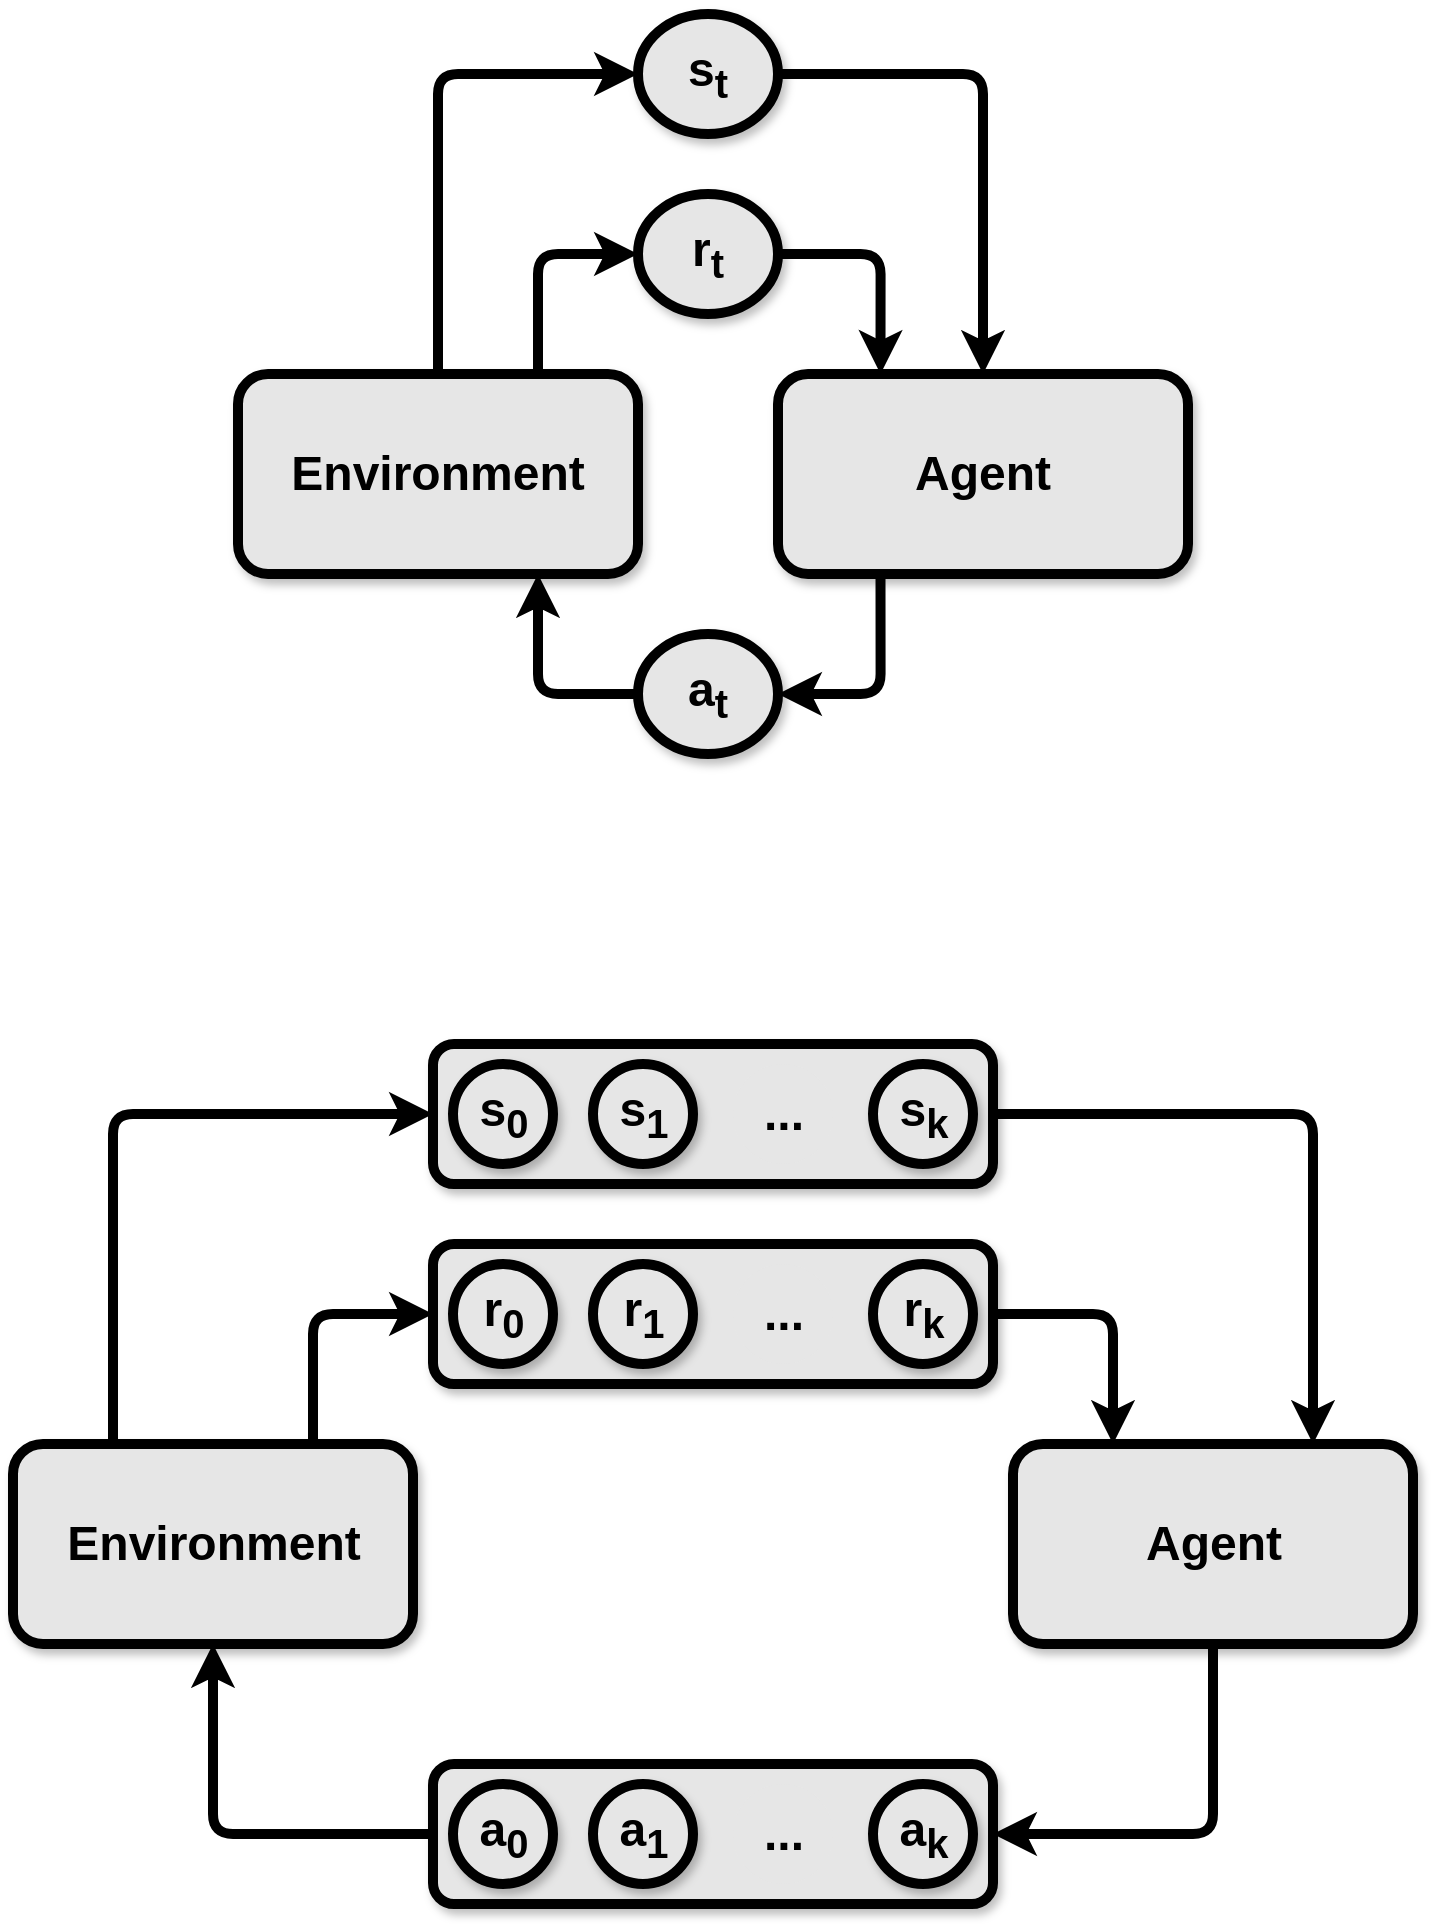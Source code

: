 <mxfile version="10.2.2" type="github"><diagram id="wANrTAUxRF6KFyHmNA2i" name="Page-1"><mxGraphModel dx="1227" dy="1156" grid="1" gridSize="10" guides="1" tooltips="1" connect="1" arrows="1" fold="1" page="1" pageScale="1" pageWidth="850" pageHeight="1100" background="#ffffff" math="0" shadow="0"><root><mxCell id="0"/><mxCell id="1" parent="0"/><mxCell id="23" style="edgeStyle=orthogonalEdgeStyle;rounded=1;html=1;exitX=0.75;exitY=0;entryX=0;entryY=0.5;endSize=6;jettySize=auto;orthogonalLoop=1;strokeWidth=5;" parent="1" source="7" target="18" edge="1"><mxGeometry relative="1" as="geometry"/></mxCell><mxCell id="24" style="edgeStyle=orthogonalEdgeStyle;rounded=1;html=1;exitX=0.5;exitY=0;entryX=0;entryY=0.5;endSize=6;jettySize=auto;orthogonalLoop=1;strokeWidth=5;" parent="1" source="7" target="15" edge="1"><mxGeometry relative="1" as="geometry"/></mxCell><mxCell id="7" value="&lt;h1&gt;Environment&lt;/h1&gt;" style="rounded=1;whiteSpace=wrap;html=1;shadow=1;strokeWidth=5;fillColor=#E6E6E6;" parent="1" vertex="1"><mxGeometry x="195" y="265" width="200" height="100" as="geometry"/></mxCell><mxCell id="20" style="edgeStyle=orthogonalEdgeStyle;rounded=1;html=1;exitX=0.25;exitY=1;entryX=1;entryY=0.5;endSize=6;jettySize=auto;orthogonalLoop=1;strokeWidth=5;" parent="1" source="8" target="19" edge="1"><mxGeometry relative="1" as="geometry"/></mxCell><mxCell id="8" value="&lt;h1&gt;Agent&lt;/h1&gt;" style="rounded=1;whiteSpace=wrap;html=1;shadow=1;strokeWidth=5;fillColor=#E6E6E6;" parent="1" vertex="1"><mxGeometry x="465" y="265" width="205" height="100" as="geometry"/></mxCell><mxCell id="26" style="edgeStyle=orthogonalEdgeStyle;rounded=1;html=1;exitX=1;exitY=0.5;entryX=0.5;entryY=0;endSize=6;jettySize=auto;orthogonalLoop=1;strokeWidth=5;" parent="1" source="15" target="8" edge="1"><mxGeometry relative="1" as="geometry"/></mxCell><mxCell id="15" value="&lt;h1&gt;s&lt;sub&gt;t&lt;/sub&gt;&lt;/h1&gt;" style="ellipse;whiteSpace=wrap;html=1;strokeWidth=5;fillColor=#E6E6E6;fontFamily=Helvetica;shadow=1;" parent="1" vertex="1"><mxGeometry x="395" y="85" width="70" height="60" as="geometry"/></mxCell><mxCell id="22" style="edgeStyle=orthogonalEdgeStyle;rounded=1;html=1;exitX=1;exitY=0.5;entryX=0.25;entryY=0;endSize=6;jettySize=auto;orthogonalLoop=1;strokeWidth=5;" parent="1" source="18" target="8" edge="1"><mxGeometry relative="1" as="geometry"/></mxCell><mxCell id="18" value="&lt;h1&gt;r&lt;sub&gt;t&lt;/sub&gt;&lt;/h1&gt;" style="ellipse;whiteSpace=wrap;html=1;strokeWidth=5;fillColor=#E6E6E6;fontFamily=Helvetica;shadow=1;" parent="1" vertex="1"><mxGeometry x="395" y="175" width="70" height="60" as="geometry"/></mxCell><mxCell id="21" style="edgeStyle=orthogonalEdgeStyle;rounded=1;html=1;exitX=0;exitY=0.5;entryX=0.75;entryY=1;endSize=6;jettySize=auto;orthogonalLoop=1;strokeWidth=5;" parent="1" source="19" target="7" edge="1"><mxGeometry relative="1" as="geometry"/></mxCell><mxCell id="19" value="&lt;h1&gt;a&lt;sub&gt;t&lt;/sub&gt;&lt;/h1&gt;" style="ellipse;whiteSpace=wrap;html=1;strokeWidth=5;fillColor=#E6E6E6;fontFamily=Helvetica;shadow=1;" parent="1" vertex="1"><mxGeometry x="395" y="395" width="70" height="60" as="geometry"/></mxCell><mxCell id="g5BOzgthhqDrUWRKQSA8-51" style="edgeStyle=orthogonalEdgeStyle;html=1;exitX=0.75;exitY=0;exitDx=0;exitDy=0;entryX=0;entryY=0.5;entryDx=0;entryDy=0;jettySize=auto;orthogonalLoop=1;strokeWidth=5;rounded=1;" edge="1" parent="1" source="g5BOzgthhqDrUWRKQSA8-29" target="g5BOzgthhqDrUWRKQSA8-38"><mxGeometry relative="1" as="geometry"/></mxCell><mxCell id="g5BOzgthhqDrUWRKQSA8-59" style="edgeStyle=orthogonalEdgeStyle;rounded=1;html=1;exitX=0.25;exitY=0;exitDx=0;exitDy=0;entryX=0;entryY=0.5;entryDx=0;entryDy=0;jettySize=auto;orthogonalLoop=1;strokeWidth=5;" edge="1" parent="1" source="g5BOzgthhqDrUWRKQSA8-29" target="g5BOzgthhqDrUWRKQSA8-54"><mxGeometry relative="1" as="geometry"/></mxCell><mxCell id="g5BOzgthhqDrUWRKQSA8-29" value="&lt;h1&gt;Environment&lt;/h1&gt;" style="rounded=1;whiteSpace=wrap;html=1;shadow=1;strokeWidth=5;fillColor=#E6E6E6;" vertex="1" parent="1"><mxGeometry x="82.5" y="800" width="200" height="100" as="geometry"/></mxCell><mxCell id="g5BOzgthhqDrUWRKQSA8-67" style="edgeStyle=orthogonalEdgeStyle;rounded=1;html=1;exitX=0.5;exitY=1;exitDx=0;exitDy=0;entryX=1;entryY=0.5;entryDx=0;entryDy=0;jettySize=auto;orthogonalLoop=1;strokeWidth=5;" edge="1" parent="1" source="g5BOzgthhqDrUWRKQSA8-49" target="g5BOzgthhqDrUWRKQSA8-62"><mxGeometry relative="1" as="geometry"/></mxCell><mxCell id="g5BOzgthhqDrUWRKQSA8-49" value="&lt;h1&gt;Agent&lt;/h1&gt;" style="rounded=1;whiteSpace=wrap;html=1;shadow=1;strokeWidth=5;fillColor=#E6E6E6;" vertex="1" parent="1"><mxGeometry x="582.5" y="800" width="200" height="100" as="geometry"/></mxCell><mxCell id="g5BOzgthhqDrUWRKQSA8-50" value="" style="group" vertex="1" connectable="0" parent="1"><mxGeometry x="292.5" y="700" width="280" height="70" as="geometry"/></mxCell><mxCell id="g5BOzgthhqDrUWRKQSA8-38" value="&lt;h1&gt;&lt;br&gt;&lt;/h1&gt;" style="rounded=1;whiteSpace=wrap;html=1;shadow=1;strokeWidth=5;fillColor=#E6E6E6;" vertex="1" parent="g5BOzgthhqDrUWRKQSA8-50"><mxGeometry width="280" height="70" as="geometry"/></mxCell><mxCell id="g5BOzgthhqDrUWRKQSA8-39" value="&lt;h1&gt;r&lt;sub&gt;0&lt;/sub&gt;&lt;/h1&gt;" style="ellipse;whiteSpace=wrap;html=1;strokeWidth=5;fillColor=#E6E6E6;fontFamily=Helvetica;shadow=1;" vertex="1" parent="g5BOzgthhqDrUWRKQSA8-50"><mxGeometry x="10" y="10" width="50" height="50" as="geometry"/></mxCell><mxCell id="g5BOzgthhqDrUWRKQSA8-45" value="&lt;h1&gt;r&lt;sub&gt;1&lt;/sub&gt;&lt;/h1&gt;" style="ellipse;whiteSpace=wrap;html=1;strokeWidth=5;fillColor=#E6E6E6;fontFamily=Helvetica;shadow=1;" vertex="1" parent="g5BOzgthhqDrUWRKQSA8-50"><mxGeometry x="80" y="10" width="50" height="50" as="geometry"/></mxCell><mxCell id="g5BOzgthhqDrUWRKQSA8-47" value="&lt;h1&gt;r&lt;sub&gt;k&lt;/sub&gt;&lt;/h1&gt;" style="ellipse;whiteSpace=wrap;html=1;strokeWidth=5;fillColor=#E6E6E6;fontFamily=Helvetica;shadow=1;" vertex="1" parent="g5BOzgthhqDrUWRKQSA8-50"><mxGeometry x="220" y="10" width="50" height="50" as="geometry"/></mxCell><mxCell id="g5BOzgthhqDrUWRKQSA8-48" value="&lt;h1&gt;...&lt;/h1&gt;" style="ellipse;whiteSpace=wrap;html=1;strokeWidth=5;fillColor=#E6E6E6;fontFamily=Helvetica;shadow=0;dashed=1;strokeColor=none;" vertex="1" parent="g5BOzgthhqDrUWRKQSA8-50"><mxGeometry x="150" y="10" width="50" height="50" as="geometry"/></mxCell><mxCell id="g5BOzgthhqDrUWRKQSA8-52" style="edgeStyle=orthogonalEdgeStyle;rounded=1;html=1;exitX=1;exitY=0.5;exitDx=0;exitDy=0;entryX=0.25;entryY=0;entryDx=0;entryDy=0;jettySize=auto;orthogonalLoop=1;strokeWidth=5;" edge="1" parent="1" source="g5BOzgthhqDrUWRKQSA8-38" target="g5BOzgthhqDrUWRKQSA8-49"><mxGeometry relative="1" as="geometry"/></mxCell><mxCell id="g5BOzgthhqDrUWRKQSA8-53" value="" style="group" vertex="1" connectable="0" parent="1"><mxGeometry x="292.5" y="600" width="280" height="70" as="geometry"/></mxCell><mxCell id="g5BOzgthhqDrUWRKQSA8-54" value="&lt;h1&gt;&lt;br&gt;&lt;/h1&gt;" style="rounded=1;whiteSpace=wrap;html=1;shadow=1;strokeWidth=5;fillColor=#E6E6E6;" vertex="1" parent="g5BOzgthhqDrUWRKQSA8-53"><mxGeometry width="280" height="70" as="geometry"/></mxCell><mxCell id="g5BOzgthhqDrUWRKQSA8-55" value="&lt;h1&gt;s&lt;sub&gt;0&lt;/sub&gt;&lt;/h1&gt;" style="ellipse;whiteSpace=wrap;html=1;strokeWidth=5;fillColor=#E6E6E6;fontFamily=Helvetica;shadow=1;" vertex="1" parent="g5BOzgthhqDrUWRKQSA8-53"><mxGeometry x="10" y="10" width="50" height="50" as="geometry"/></mxCell><mxCell id="g5BOzgthhqDrUWRKQSA8-56" value="&lt;h1&gt;s&lt;sub&gt;1&lt;/sub&gt;&lt;/h1&gt;" style="ellipse;whiteSpace=wrap;html=1;strokeWidth=5;fillColor=#E6E6E6;fontFamily=Helvetica;shadow=1;" vertex="1" parent="g5BOzgthhqDrUWRKQSA8-53"><mxGeometry x="80" y="10" width="50" height="50" as="geometry"/></mxCell><mxCell id="g5BOzgthhqDrUWRKQSA8-57" value="&lt;h1&gt;s&lt;sub&gt;k&lt;/sub&gt;&lt;/h1&gt;" style="ellipse;whiteSpace=wrap;html=1;strokeWidth=5;fillColor=#E6E6E6;fontFamily=Helvetica;shadow=1;" vertex="1" parent="g5BOzgthhqDrUWRKQSA8-53"><mxGeometry x="220" y="10" width="50" height="50" as="geometry"/></mxCell><mxCell id="g5BOzgthhqDrUWRKQSA8-58" value="&lt;h1&gt;...&lt;/h1&gt;" style="ellipse;whiteSpace=wrap;html=1;strokeWidth=5;fillColor=#E6E6E6;fontFamily=Helvetica;shadow=0;dashed=1;strokeColor=none;" vertex="1" parent="g5BOzgthhqDrUWRKQSA8-53"><mxGeometry x="150" y="10" width="50" height="50" as="geometry"/></mxCell><mxCell id="g5BOzgthhqDrUWRKQSA8-60" style="edgeStyle=orthogonalEdgeStyle;rounded=1;html=1;exitX=1;exitY=0.5;exitDx=0;exitDy=0;entryX=0.75;entryY=0;entryDx=0;entryDy=0;jettySize=auto;orthogonalLoop=1;strokeWidth=5;" edge="1" parent="1" source="g5BOzgthhqDrUWRKQSA8-54" target="g5BOzgthhqDrUWRKQSA8-49"><mxGeometry relative="1" as="geometry"/></mxCell><mxCell id="g5BOzgthhqDrUWRKQSA8-61" value="" style="group" vertex="1" connectable="0" parent="1"><mxGeometry x="292.5" y="960" width="280" height="70" as="geometry"/></mxCell><mxCell id="g5BOzgthhqDrUWRKQSA8-62" value="&lt;h1&gt;&lt;br&gt;&lt;/h1&gt;" style="rounded=1;whiteSpace=wrap;html=1;shadow=1;strokeWidth=5;fillColor=#E6E6E6;" vertex="1" parent="g5BOzgthhqDrUWRKQSA8-61"><mxGeometry width="280" height="70" as="geometry"/></mxCell><mxCell id="g5BOzgthhqDrUWRKQSA8-63" value="&lt;h1&gt;a&lt;sub&gt;0&lt;/sub&gt;&lt;/h1&gt;" style="ellipse;whiteSpace=wrap;html=1;strokeWidth=5;fillColor=#E6E6E6;fontFamily=Helvetica;shadow=1;" vertex="1" parent="g5BOzgthhqDrUWRKQSA8-61"><mxGeometry x="10" y="10" width="50" height="50" as="geometry"/></mxCell><mxCell id="g5BOzgthhqDrUWRKQSA8-64" value="&lt;h1&gt;a&lt;sub&gt;1&lt;/sub&gt;&lt;/h1&gt;" style="ellipse;whiteSpace=wrap;html=1;strokeWidth=5;fillColor=#E6E6E6;fontFamily=Helvetica;shadow=1;" vertex="1" parent="g5BOzgthhqDrUWRKQSA8-61"><mxGeometry x="80" y="10" width="50" height="50" as="geometry"/></mxCell><mxCell id="g5BOzgthhqDrUWRKQSA8-65" value="&lt;h1&gt;a&lt;sub&gt;k&lt;/sub&gt;&lt;/h1&gt;" style="ellipse;whiteSpace=wrap;html=1;strokeWidth=5;fillColor=#E6E6E6;fontFamily=Helvetica;shadow=1;" vertex="1" parent="g5BOzgthhqDrUWRKQSA8-61"><mxGeometry x="220" y="10" width="50" height="50" as="geometry"/></mxCell><mxCell id="g5BOzgthhqDrUWRKQSA8-66" value="&lt;h1&gt;...&lt;/h1&gt;" style="ellipse;whiteSpace=wrap;html=1;strokeWidth=5;fillColor=#E6E6E6;fontFamily=Helvetica;shadow=0;dashed=1;strokeColor=none;" vertex="1" parent="g5BOzgthhqDrUWRKQSA8-61"><mxGeometry x="150" y="10" width="50" height="50" as="geometry"/></mxCell><mxCell id="g5BOzgthhqDrUWRKQSA8-68" style="edgeStyle=orthogonalEdgeStyle;rounded=1;html=1;exitX=0;exitY=0.5;exitDx=0;exitDy=0;entryX=0.5;entryY=1;entryDx=0;entryDy=0;jettySize=auto;orthogonalLoop=1;strokeWidth=5;" edge="1" parent="1" source="g5BOzgthhqDrUWRKQSA8-62" target="g5BOzgthhqDrUWRKQSA8-29"><mxGeometry relative="1" as="geometry"/></mxCell></root></mxGraphModel></diagram></mxfile>